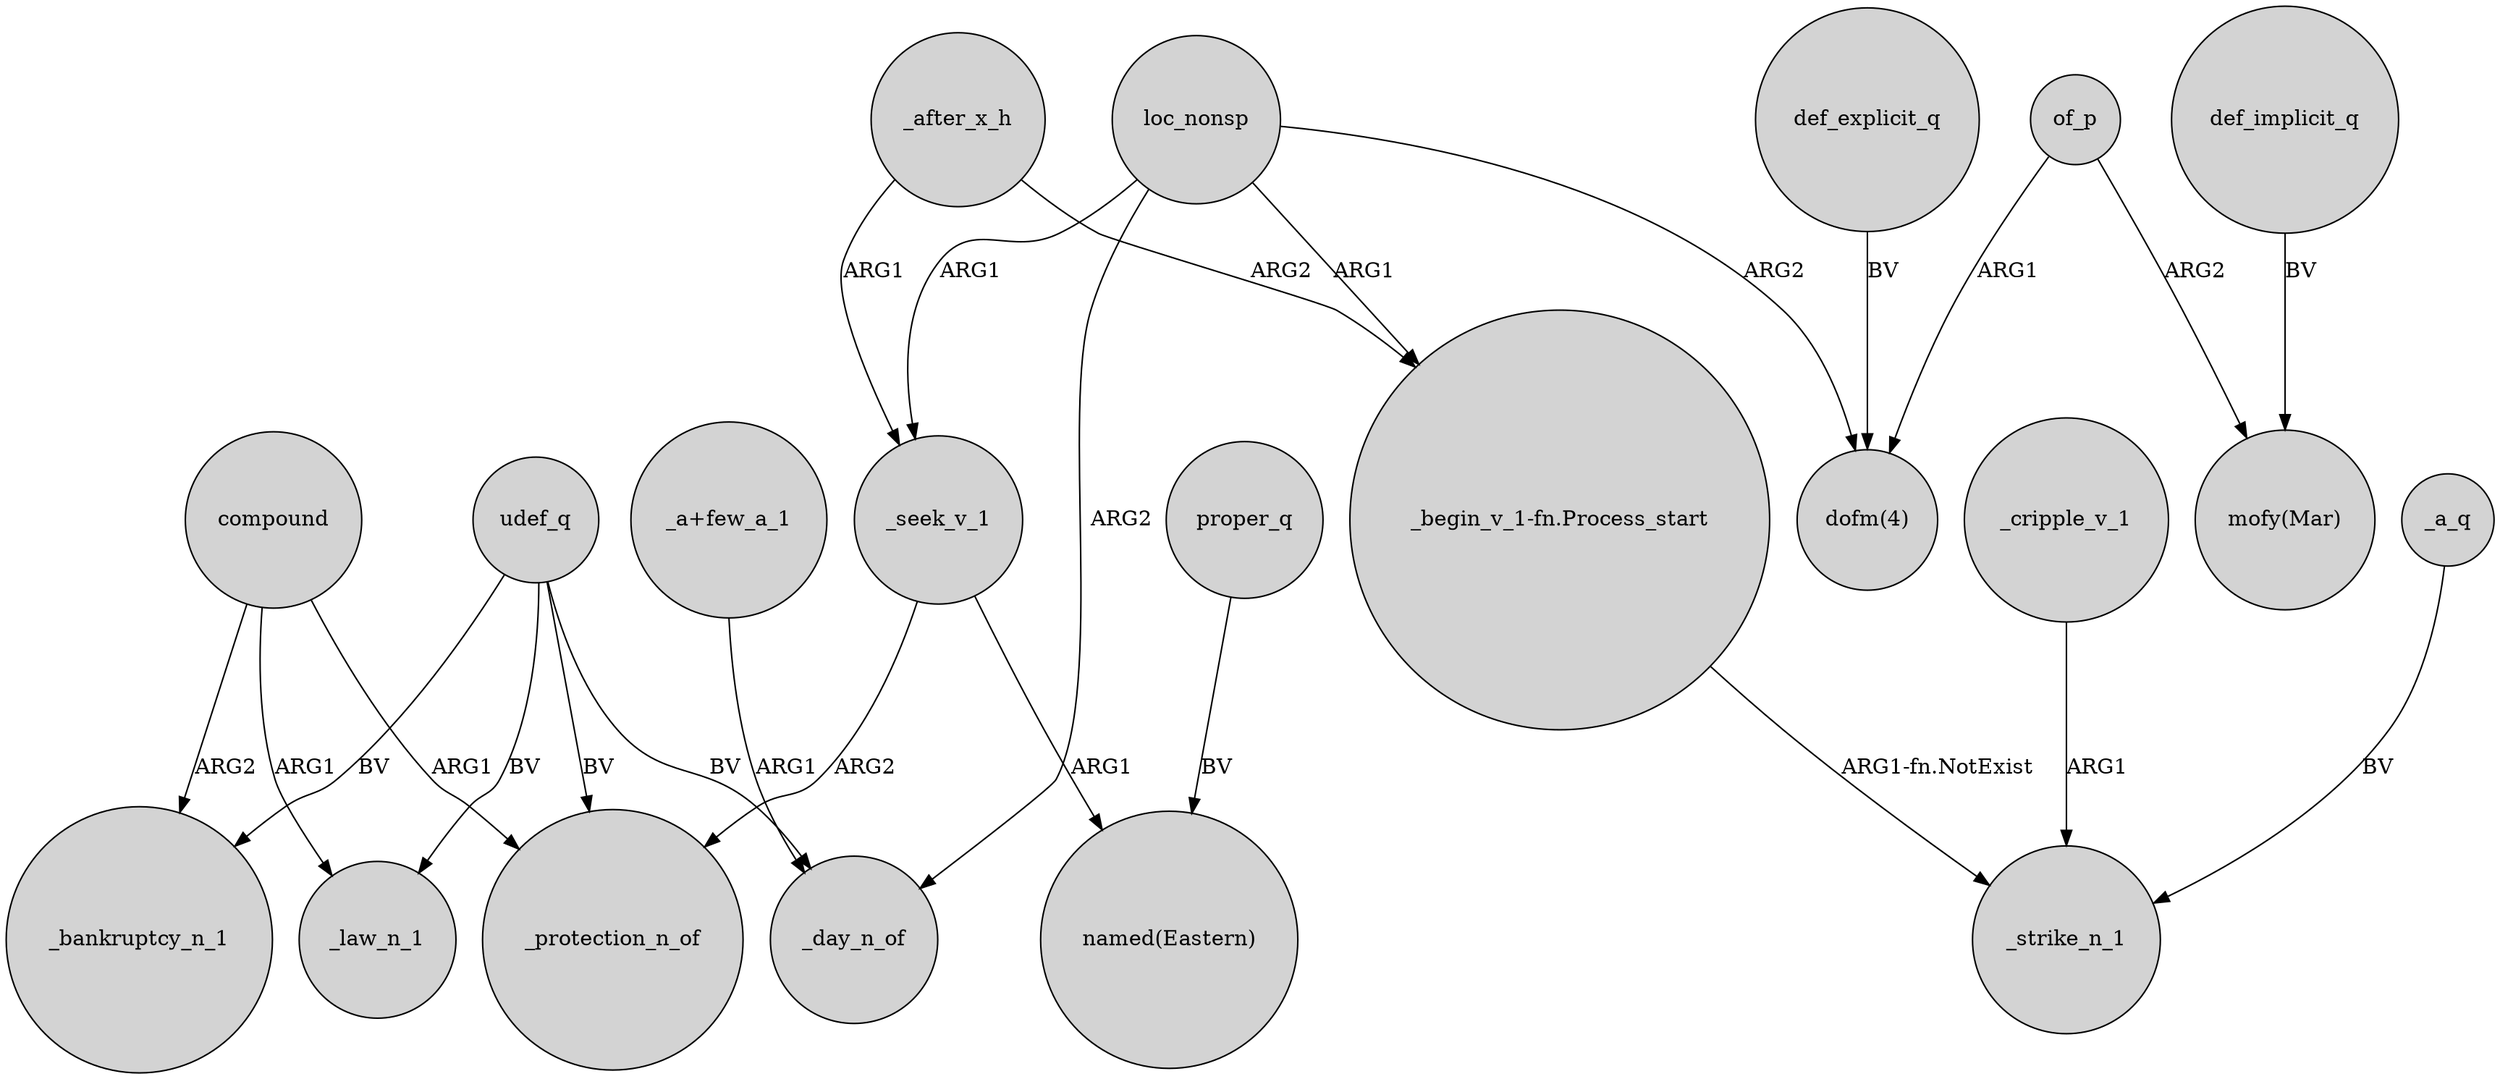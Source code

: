 digraph {
	node [shape=circle style=filled]
	_seek_v_1 -> _protection_n_of [label=ARG2]
	udef_q -> _bankruptcy_n_1 [label=BV]
	def_explicit_q -> "dofm(4)" [label=BV]
	compound -> _bankruptcy_n_1 [label=ARG2]
	udef_q -> _day_n_of [label=BV]
	udef_q -> _law_n_1 [label=BV]
	_cripple_v_1 -> _strike_n_1 [label=ARG1]
	_a_q -> _strike_n_1 [label=BV]
	def_implicit_q -> "mofy(Mar)" [label=BV]
	proper_q -> "named(Eastern)" [label=BV]
	udef_q -> _protection_n_of [label=BV]
	"_a+few_a_1" -> _day_n_of [label=ARG1]
	compound -> _protection_n_of [label=ARG1]
	"_begin_v_1-fn.Process_start" -> _strike_n_1 [label="ARG1-fn.NotExist"]
	loc_nonsp -> _seek_v_1 [label=ARG1]
	_after_x_h -> _seek_v_1 [label=ARG1]
	loc_nonsp -> _day_n_of [label=ARG2]
	of_p -> "mofy(Mar)" [label=ARG2]
	loc_nonsp -> "dofm(4)" [label=ARG2]
	compound -> _law_n_1 [label=ARG1]
	_after_x_h -> "_begin_v_1-fn.Process_start" [label=ARG2]
	loc_nonsp -> "_begin_v_1-fn.Process_start" [label=ARG1]
	of_p -> "dofm(4)" [label=ARG1]
	_seek_v_1 -> "named(Eastern)" [label=ARG1]
}
